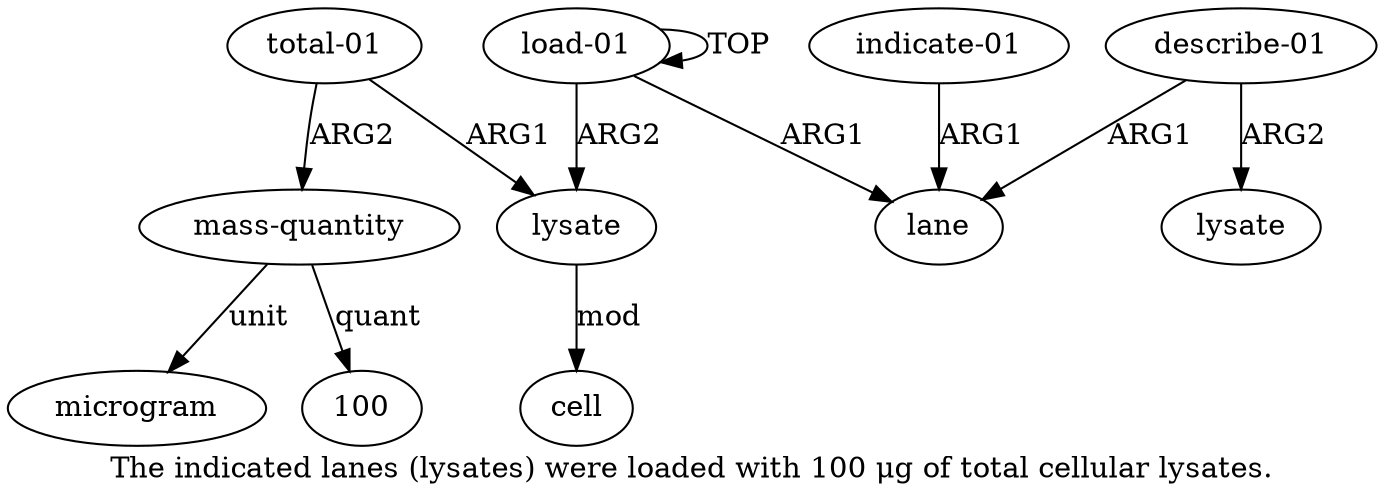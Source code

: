 digraph  {
	graph [label="The indicated lanes (lysates) were loaded with 100 μg of total cellular lysates."];
	node [label="\N"];
	"a7 100"	 [color=black,
		gold_ind=-1,
		gold_label=100,
		label=100,
		test_ind=-1,
		test_label=100];
	a1	 [color=black,
		gold_ind=1,
		gold_label=lane,
		label=lane,
		test_ind=1,
		test_label=lane];
	a0	 [color=black,
		gold_ind=0,
		gold_label="load-01",
		label="load-01",
		test_ind=0,
		test_label="load-01"];
	a0 -> a1 [key=0,
	color=black,
	gold_label=ARG1,
	label=ARG1,
	test_label=ARG1];
a0 -> a0 [key=0,
color=black,
gold_label=TOP,
label=TOP,
test_label=TOP];
a5 [color=black,
gold_ind=5,
gold_label=lysate,
label=lysate,
test_ind=5,
test_label=lysate];
a0 -> a5 [key=0,
color=black,
gold_label=ARG2,
label=ARG2,
test_label=ARG2];
a3 [color=black,
gold_ind=3,
gold_label="describe-01",
label="describe-01",
test_ind=3,
test_label="describe-01"];
a3 -> a1 [key=0,
color=black,
gold_label=ARG1,
label=ARG1,
test_label=ARG1];
a4 [color=black,
gold_ind=4,
gold_label=lysate,
label=lysate,
test_ind=4,
test_label=lysate];
a3 -> a4 [key=0,
color=black,
gold_label=ARG2,
label=ARG2,
test_label=ARG2];
a2 [color=black,
gold_ind=2,
gold_label="indicate-01",
label="indicate-01",
test_ind=2,
test_label="indicate-01"];
a2 -> a1 [key=0,
color=black,
gold_label=ARG1,
label=ARG1,
test_label=ARG1];
a9 [color=black,
gold_ind=9,
gold_label=cell,
label=cell,
test_ind=9,
test_label=cell];
a5 -> a9 [key=0,
color=black,
gold_label=mod,
label=mod,
test_label=mod];
a7 [color=black,
gold_ind=7,
gold_label="mass-quantity",
label="mass-quantity",
test_ind=7,
test_label="mass-quantity"];
a7 -> "a7 100" [key=0,
color=black,
gold_label=quant,
label=quant,
test_label=quant];
a8 [color=black,
gold_ind=8,
gold_label=microgram,
label=microgram,
test_ind=8,
test_label=microgram];
a7 -> a8 [key=0,
color=black,
gold_label=unit,
label=unit,
test_label=unit];
a6 [color=black,
gold_ind=6,
gold_label="total-01",
label="total-01",
test_ind=6,
test_label="total-01"];
a6 -> a5 [key=0,
color=black,
gold_label=ARG1,
label=ARG1,
test_label=ARG1];
a6 -> a7 [key=0,
color=black,
gold_label=ARG2,
label=ARG2,
test_label=ARG2];
}

